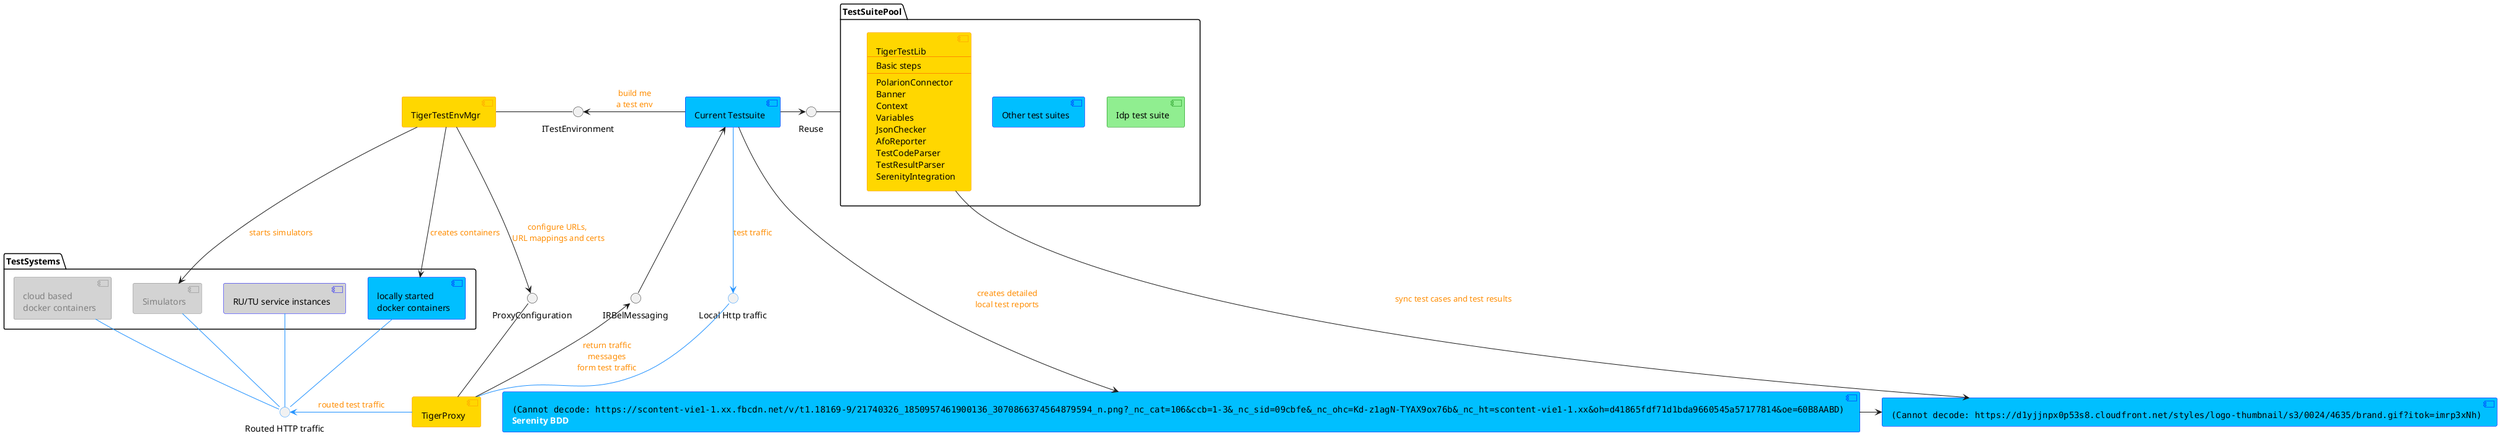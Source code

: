 
@startuml

hide stereotype

' left to right direction

skinparam component {
    BackgroundColor Gold
    BorderColor DarkOrange
    BackgroundColor<<External>> LightGray
    BorderColor<<External>> Blue
    BackgroundColor<<Idp>> LightGreen
    BorderColor<<Idp>> Green
    BackgroundColor<<Other>> DeepSkyBlue
    BorderColor<<Other>> Blue
    BackgroundColor<<NextRelease>> LightGray
    FontColor<<NextRelease>> Gray
    BorderColor<<NextRelease>> Gray
    ArrowColor<<HTTP>> DodgerBlue
    FontColor<<HTTP>> Gray
    ArrowFontColor DarkOrange
    ArrowThickness 1
}

skinparam interface {
    BorderColor<<HTTP>> DodgerBlue
}


' left to right direction

' component TigerServer  <<NextRelease>>

package TestSystems as tsys {
    component "RU/TU service instances" as rutu <<External>>
    component "locally started\ndocker containers" as locdock <<Other>>

    component "cloud based\ndocker containers" as clddock <<NextRelease>>
    component "Simulators" as sims <<NextRelease>>
}

component TigerTestEnvMgr as tem
component TigerProxy as tp

package TestSuitePool as suites {
    component "Idp test suite" as its <<Idp>>
    component "Other test suites" as ots <<Other>>
    component TigerTestLib [
      TigerTestLib
      ---
      Basic steps
      ---
      PolarionConnector
      Banner
      Context
      Variables
      JsonChecker
      AfoReporter
      TestCodeParser
      TestResultParser
      SerenityIntegration
    ]
}

component Polarion <<Other>> [
    <img:https://d1yjjnpx0p53s8.cloudfront.net/styles/logo-thumbnail/s3/0024/4635/brand.gif?itok=imrp3xNh{scale=0.5}>
]

component "Current Testsuite" as tdir <<Other>>
component Serenity <<Other>> [
    <img:https://scontent-vie1-1.xx.fbcdn.net/v/t1.18169-9/21740326_1850957461900136_3070866374564879594_n.png?_nc_cat=106&ccb=1-3&_nc_sid=09cbfe&_nc_ohc=Kd-z1agN-TYAX9ox76b&_nc_ht=scontent-vie1-1.xx&oh=d41865fdf71d1bda9660545a57177814&oe=60B8AABD{scale=0.18}>
    <color:white><b>Serenity BDD</b></color>
]




' tem
interface ITestEnvironment as item
' tp
interface "Local Http traffic" as ihttp <<HTTP>>
interface "ProxyConfiguration" as ipconf
' ts
interface "IRBelMessaging" as irbel
'tsys
interface "Routed HTTP traffic" as iroutes <<HTTP>>
'suites
' interface "Steps" as isteps
' interface "Helpers" as ihelpers
interface "Reuse" as ireuse


ihttp -down- tp <<HTTP>>
tdir --> ihttp <<HTTP>> : test traffic

irbel -up-> tdir
tp -up-> irbel : return traffic\nmessages\nform test traffic


locdock -down- iroutes <<HTTP>>
clddock -down- iroutes <<HTTP>>
sims -down- iroutes <<HTTP>>
rutu -down- iroutes <<HTTP>>

tp -left-> iroutes <<HTTP>> : routed test traffic

ipconf -- tp
tem --> ipconf : configure URLs, \nURL mappings and certs

item -left- tem
tdir -left-> item : build me\na test env

tem -down-> locdock : creates containers
tem -left-> sims : starts simulators
ireuse -left- suites
tdir -right-> ireuse

tdir -down--> Serenity : creates detailed\nlocal test reports

Serenity -right-> Polarion
TigerTestLib -down-> Polarion : sync test cases and test results
@enduml